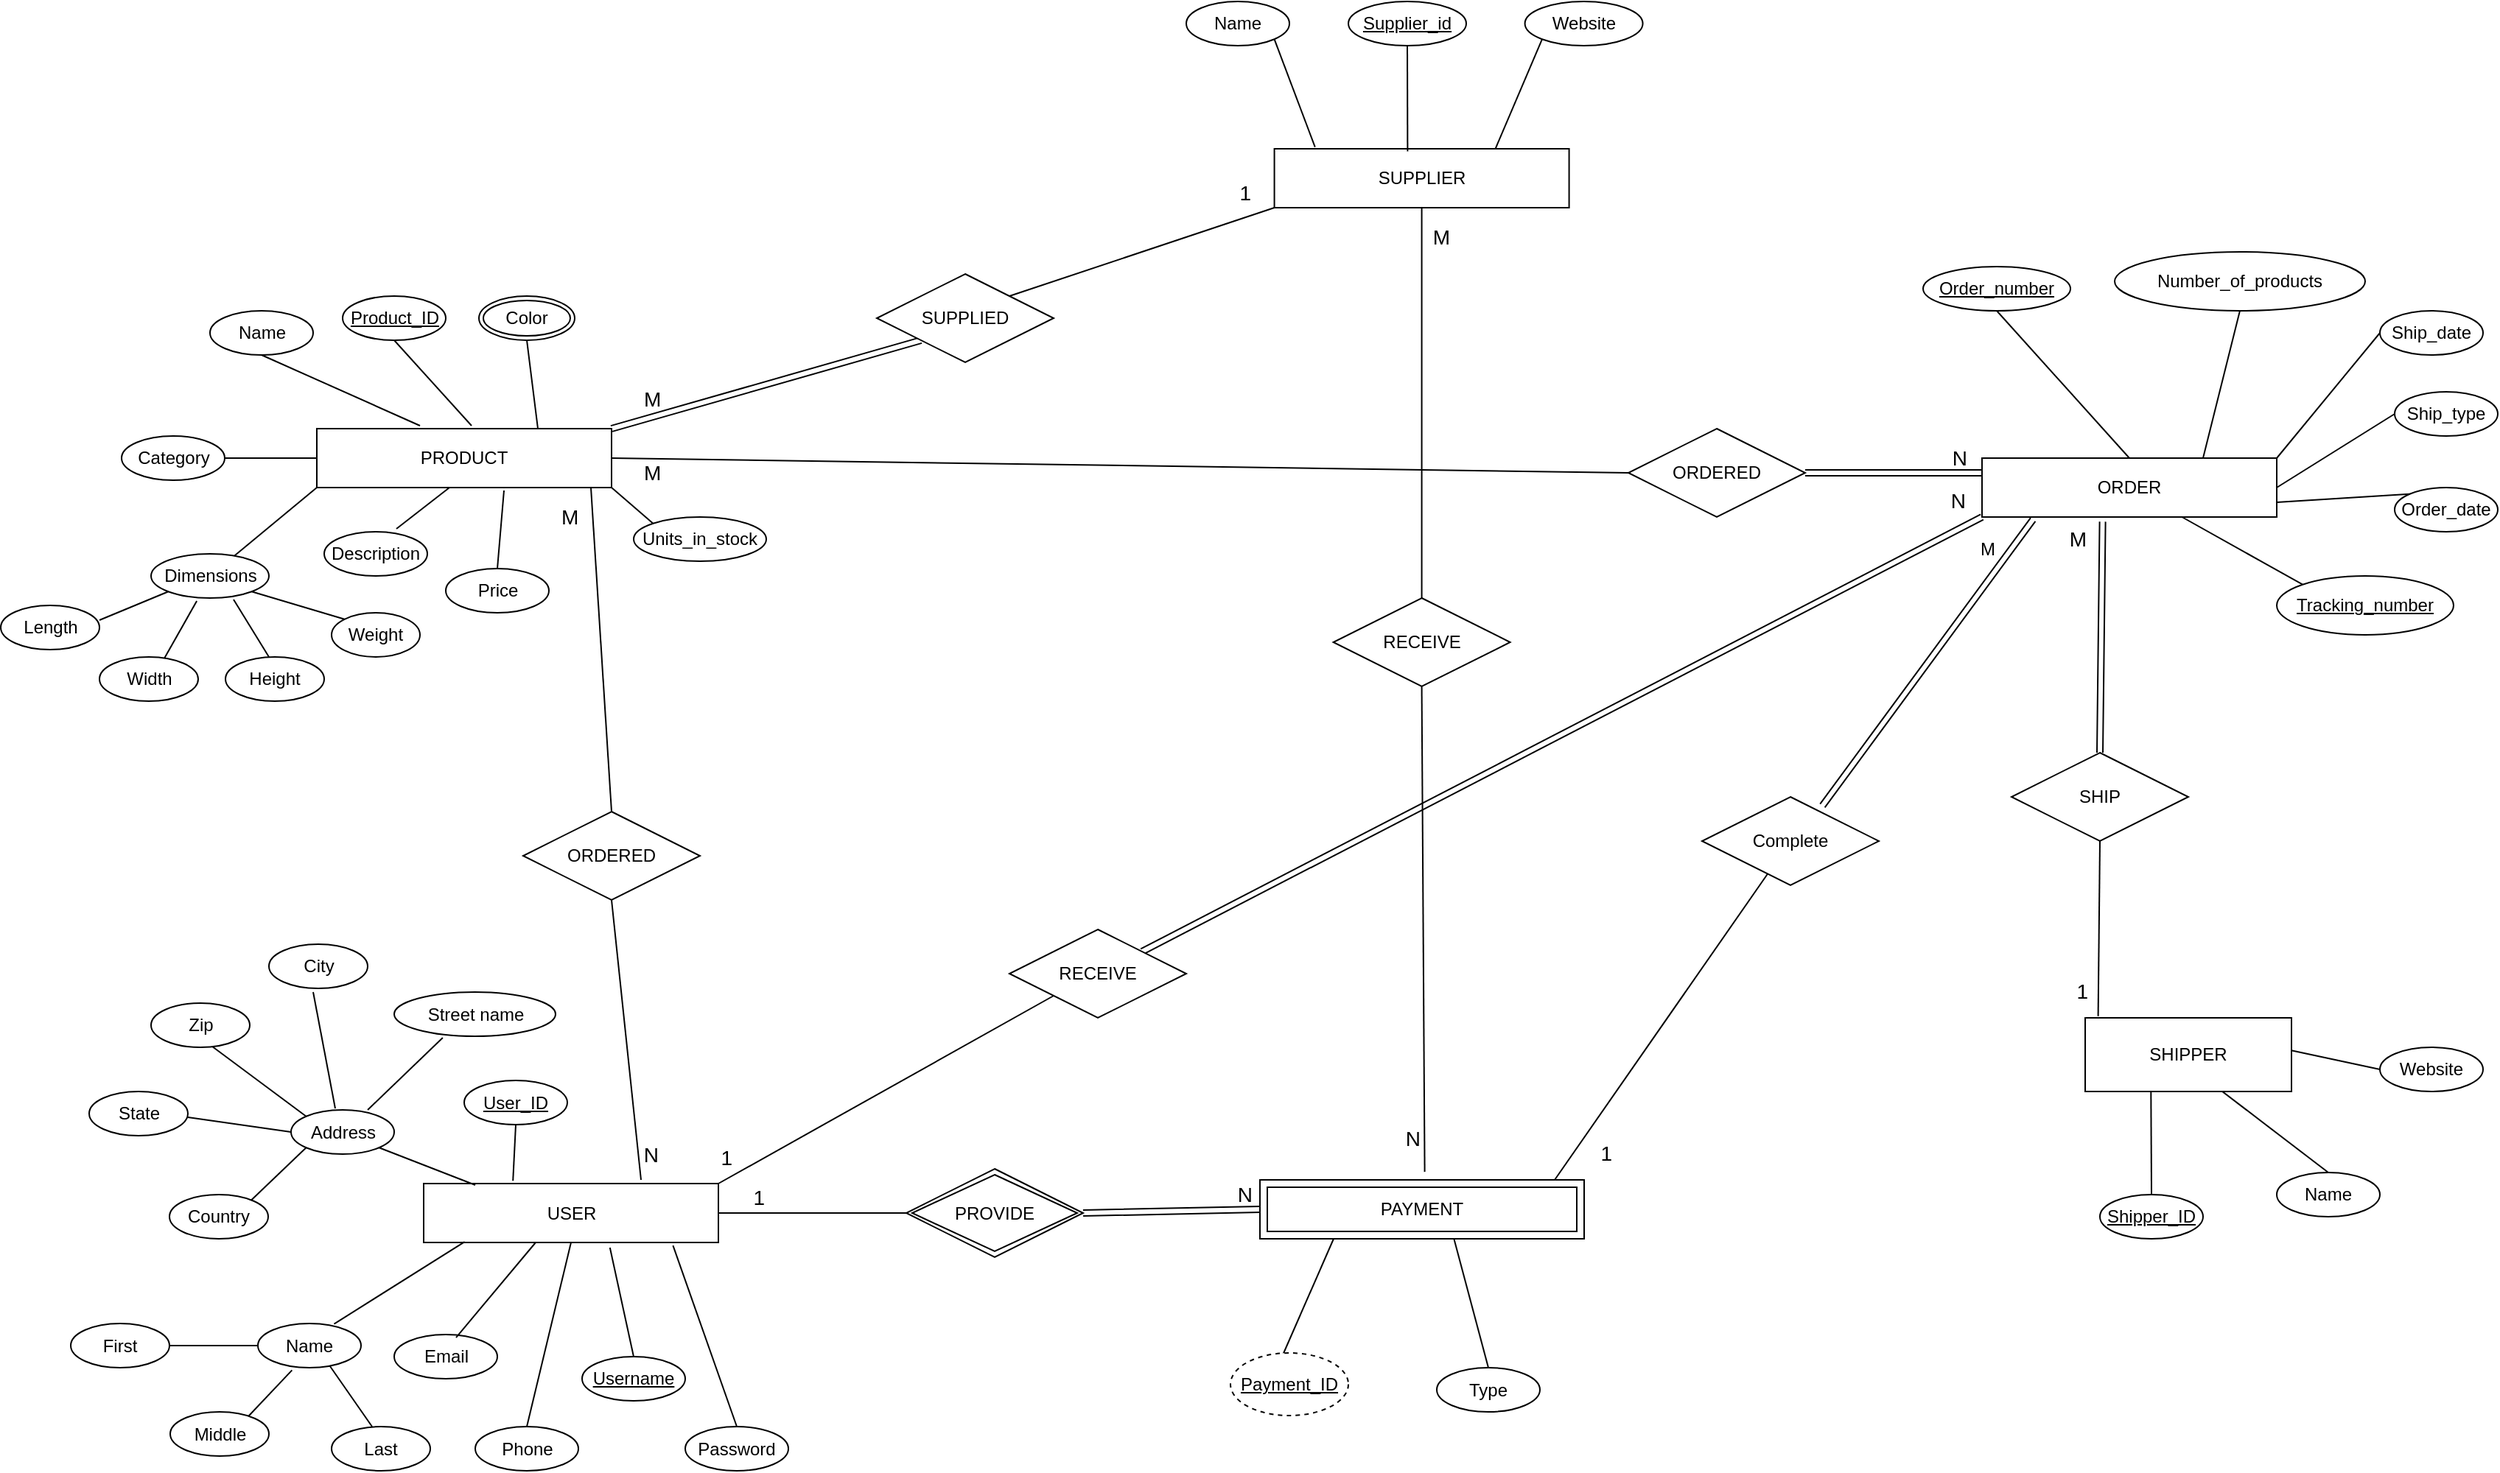 <mxfile version="14.4.9" type="github">
  <diagram id="3i-3SIlNTPq4TQIizfsc" name="Page-1">
    <mxGraphModel dx="3092" dy="1292" grid="1" gridSize="10" guides="1" tooltips="1" connect="1" arrows="1" fold="1" page="1" pageScale="1" pageWidth="1200" pageHeight="1920" math="0" shadow="0">
      <root>
        <mxCell id="0" />
        <mxCell id="1" parent="0" />
        <mxCell id="3DuDrnzEsan1U2cVSjnY-1" value="PRODUCT" style="whiteSpace=wrap;html=1;align=center;" parent="1" vertex="1">
          <mxGeometry x="-170" y="330" width="200" height="40" as="geometry" />
        </mxCell>
        <mxCell id="3DuDrnzEsan1U2cVSjnY-2" value="SUPPLIER" style="whiteSpace=wrap;html=1;align=center;" parent="1" vertex="1">
          <mxGeometry x="479.79" y="140" width="200" height="40" as="geometry" />
        </mxCell>
        <mxCell id="3DuDrnzEsan1U2cVSjnY-3" value="USER" style="whiteSpace=wrap;html=1;align=center;" parent="1" vertex="1">
          <mxGeometry x="-97.5" y="842.5" width="200" height="40" as="geometry" />
        </mxCell>
        <mxCell id="3DuDrnzEsan1U2cVSjnY-4" value="ORDER" style="whiteSpace=wrap;html=1;align=center;" parent="1" vertex="1">
          <mxGeometry x="960" y="350" width="200" height="40" as="geometry" />
        </mxCell>
        <mxCell id="3DuDrnzEsan1U2cVSjnY-7" value="&lt;u&gt;Product_ID&lt;/u&gt;" style="ellipse;whiteSpace=wrap;html=1;align=center;" parent="1" vertex="1">
          <mxGeometry x="-152.5" y="240" width="70" height="30" as="geometry" />
        </mxCell>
        <mxCell id="3DuDrnzEsan1U2cVSjnY-8" value="Name" style="ellipse;whiteSpace=wrap;html=1;align=center;" parent="1" vertex="1">
          <mxGeometry x="-242.5" y="250" width="70" height="30" as="geometry" />
        </mxCell>
        <mxCell id="3DuDrnzEsan1U2cVSjnY-11" value="Units_in_stock" style="ellipse;whiteSpace=wrap;html=1;align=center;" parent="1" vertex="1">
          <mxGeometry x="45" y="390" width="90" height="30" as="geometry" />
        </mxCell>
        <mxCell id="3DuDrnzEsan1U2cVSjnY-12" value="Price" style="ellipse;whiteSpace=wrap;html=1;align=center;" parent="1" vertex="1">
          <mxGeometry x="-82.5" y="425" width="70" height="30" as="geometry" />
        </mxCell>
        <mxCell id="3DuDrnzEsan1U2cVSjnY-13" value="Description" style="ellipse;whiteSpace=wrap;html=1;align=center;" parent="1" vertex="1">
          <mxGeometry x="-165" y="400" width="70" height="30" as="geometry" />
        </mxCell>
        <mxCell id="3DuDrnzEsan1U2cVSjnY-14" value="Category" style="ellipse;whiteSpace=wrap;html=1;align=center;" parent="1" vertex="1">
          <mxGeometry x="-302.5" y="335" width="70" height="30" as="geometry" />
        </mxCell>
        <mxCell id="3DuDrnzEsan1U2cVSjnY-15" value="Dimensions" style="ellipse;whiteSpace=wrap;html=1;align=center;" parent="1" vertex="1">
          <mxGeometry x="-282.5" y="415" width="80" height="30" as="geometry" />
        </mxCell>
        <mxCell id="3DuDrnzEsan1U2cVSjnY-27" value="" style="endArrow=none;html=1;rounded=0;entryX=0.5;entryY=1;entryDx=0;entryDy=0;" parent="1" target="3DuDrnzEsan1U2cVSjnY-7" edge="1">
          <mxGeometry relative="1" as="geometry">
            <mxPoint x="-65" y="328" as="sourcePoint" />
            <mxPoint x="310" y="460" as="targetPoint" />
          </mxGeometry>
        </mxCell>
        <mxCell id="3DuDrnzEsan1U2cVSjnY-28" value="" style="endArrow=none;html=1;rounded=0;entryX=0.5;entryY=1;entryDx=0;entryDy=0;" parent="1" target="3DuDrnzEsan1U2cVSjnY-8" edge="1">
          <mxGeometry relative="1" as="geometry">
            <mxPoint x="-100" y="328" as="sourcePoint" />
            <mxPoint x="-134" y="300" as="targetPoint" />
          </mxGeometry>
        </mxCell>
        <mxCell id="3DuDrnzEsan1U2cVSjnY-29" value="" style="endArrow=none;html=1;rounded=0;exitX=0.5;exitY=0;exitDx=0;exitDy=0;" parent="1" source="3DuDrnzEsan1U2cVSjnY-12" edge="1">
          <mxGeometry relative="1" as="geometry">
            <mxPoint x="-43" y="400" as="sourcePoint" />
            <mxPoint x="-43" y="372" as="targetPoint" />
          </mxGeometry>
        </mxCell>
        <mxCell id="3DuDrnzEsan1U2cVSjnY-30" value="" style="endArrow=none;html=1;rounded=0;entryX=0;entryY=0.5;entryDx=0;entryDy=0;exitX=1;exitY=0.5;exitDx=0;exitDy=0;" parent="1" source="3DuDrnzEsan1U2cVSjnY-14" target="3DuDrnzEsan1U2cVSjnY-1" edge="1">
          <mxGeometry relative="1" as="geometry">
            <mxPoint x="-186" y="398" as="sourcePoint" />
            <mxPoint x="-150" y="370" as="targetPoint" />
          </mxGeometry>
        </mxCell>
        <mxCell id="3DuDrnzEsan1U2cVSjnY-31" value="" style="endArrow=none;html=1;rounded=0;entryX=0.5;entryY=1;entryDx=0;entryDy=0;exitX=0.945;exitY=-0.05;exitDx=0;exitDy=0;exitPerimeter=0;" parent="1" edge="1">
          <mxGeometry relative="1" as="geometry">
            <mxPoint x="-116" y="398" as="sourcePoint" />
            <mxPoint x="-80" y="370" as="targetPoint" />
          </mxGeometry>
        </mxCell>
        <mxCell id="3DuDrnzEsan1U2cVSjnY-32" value="" style="endArrow=none;html=1;rounded=0;entryX=0.5;entryY=1;entryDx=0;entryDy=0;exitX=0.75;exitY=0;exitDx=0;exitDy=0;" parent="1" source="3DuDrnzEsan1U2cVSjnY-1" target="3DuDrnzEsan1U2cVSjnY-47" edge="1">
          <mxGeometry relative="1" as="geometry">
            <mxPoint x="-65" y="328" as="sourcePoint" />
            <mxPoint x="-25" y="300" as="targetPoint" />
          </mxGeometry>
        </mxCell>
        <mxCell id="3DuDrnzEsan1U2cVSjnY-33" value="" style="endArrow=none;html=1;rounded=0;entryX=0;entryY=0;entryDx=0;entryDy=0;exitX=1;exitY=1;exitDx=0;exitDy=0;" parent="1" source="3DuDrnzEsan1U2cVSjnY-1" target="3DuDrnzEsan1U2cVSjnY-11" edge="1">
          <mxGeometry relative="1" as="geometry">
            <mxPoint x="79" y="388" as="sourcePoint" />
            <mxPoint x="41.96" y="403" as="targetPoint" />
          </mxGeometry>
        </mxCell>
        <mxCell id="3DuDrnzEsan1U2cVSjnY-36" value="" style="endArrow=none;html=1;rounded=0;exitX=0;exitY=1;exitDx=0;exitDy=0;" parent="1" source="3DuDrnzEsan1U2cVSjnY-1" target="3DuDrnzEsan1U2cVSjnY-15" edge="1">
          <mxGeometry relative="1" as="geometry">
            <mxPoint x="-40" y="530" as="sourcePoint" />
            <mxPoint x="120" y="530" as="targetPoint" />
          </mxGeometry>
        </mxCell>
        <mxCell id="3DuDrnzEsan1U2cVSjnY-40" value="Weight" style="ellipse;whiteSpace=wrap;html=1;align=center;" parent="1" vertex="1">
          <mxGeometry x="-160" y="455" width="60" height="30" as="geometry" />
        </mxCell>
        <mxCell id="3DuDrnzEsan1U2cVSjnY-41" value="" style="endArrow=none;html=1;rounded=0;entryX=1;entryY=1;entryDx=0;entryDy=0;exitX=0;exitY=0;exitDx=0;exitDy=0;" parent="1" source="3DuDrnzEsan1U2cVSjnY-40" target="3DuDrnzEsan1U2cVSjnY-15" edge="1">
          <mxGeometry relative="1" as="geometry">
            <mxPoint x="10" y="570" as="sourcePoint" />
            <mxPoint x="170" y="570" as="targetPoint" />
          </mxGeometry>
        </mxCell>
        <mxCell id="3DuDrnzEsan1U2cVSjnY-42" value="" style="endArrow=none;html=1;rounded=0;entryX=0.7;entryY=1.033;entryDx=0;entryDy=0;exitX=0.5;exitY=0;exitDx=0;exitDy=0;entryPerimeter=0;" parent="1" target="3DuDrnzEsan1U2cVSjnY-15" edge="1">
          <mxGeometry relative="1" as="geometry">
            <mxPoint x="-202.5" y="485" as="sourcePoint" />
            <mxPoint x="200" y="600" as="targetPoint" />
          </mxGeometry>
        </mxCell>
        <mxCell id="3DuDrnzEsan1U2cVSjnY-43" value="" style="endArrow=none;html=1;rounded=0;exitX=0.733;exitY=0.033;exitDx=0;exitDy=0;entryX=0.388;entryY=1.067;entryDx=0;entryDy=0;entryPerimeter=0;exitPerimeter=0;" parent="1" target="3DuDrnzEsan1U2cVSjnY-15" edge="1">
          <mxGeometry relative="1" as="geometry">
            <mxPoint x="-273.52" y="485.99" as="sourcePoint" />
            <mxPoint x="330" y="480" as="targetPoint" />
          </mxGeometry>
        </mxCell>
        <mxCell id="3DuDrnzEsan1U2cVSjnY-45" value="" style="endArrow=none;html=1;rounded=0;exitX=1;exitY=0.5;exitDx=0;exitDy=0;entryX=0;entryY=1;entryDx=0;entryDy=0;" parent="1" target="3DuDrnzEsan1U2cVSjnY-15" edge="1">
          <mxGeometry relative="1" as="geometry">
            <mxPoint x="-317.5" y="460" as="sourcePoint" />
            <mxPoint x="310" y="460" as="targetPoint" />
          </mxGeometry>
        </mxCell>
        <mxCell id="3DuDrnzEsan1U2cVSjnY-47" value="Color" style="ellipse;shape=doubleEllipse;margin=3;whiteSpace=wrap;html=1;align=center;" parent="1" vertex="1">
          <mxGeometry x="-60" y="240" width="65" height="30" as="geometry" />
        </mxCell>
        <mxCell id="3DuDrnzEsan1U2cVSjnY-50" value="Supplier_id" style="ellipse;whiteSpace=wrap;html=1;align=center;fontStyle=4;" parent="1" vertex="1">
          <mxGeometry x="530" y="40" width="80" height="30" as="geometry" />
        </mxCell>
        <mxCell id="3DuDrnzEsan1U2cVSjnY-51" value="Name" style="ellipse;whiteSpace=wrap;html=1;align=center;" parent="1" vertex="1">
          <mxGeometry x="420" y="40" width="70" height="30" as="geometry" />
        </mxCell>
        <mxCell id="3DuDrnzEsan1U2cVSjnY-52" value="Website" style="ellipse;whiteSpace=wrap;html=1;align=center;" parent="1" vertex="1">
          <mxGeometry x="649.79" y="40" width="80" height="30" as="geometry" />
        </mxCell>
        <mxCell id="3DuDrnzEsan1U2cVSjnY-53" value="" style="endArrow=none;html=1;rounded=0;entryX=0.138;entryY=-0.029;entryDx=0;entryDy=0;entryPerimeter=0;exitX=1;exitY=1;exitDx=0;exitDy=0;" parent="1" source="3DuDrnzEsan1U2cVSjnY-51" target="3DuDrnzEsan1U2cVSjnY-2" edge="1">
          <mxGeometry relative="1" as="geometry">
            <mxPoint x="439.79" y="379" as="sourcePoint" />
            <mxPoint x="599.79" y="379" as="targetPoint" />
          </mxGeometry>
        </mxCell>
        <mxCell id="3DuDrnzEsan1U2cVSjnY-54" value="" style="endArrow=none;html=1;rounded=0;entryX=0.452;entryY=0.043;entryDx=0;entryDy=0;exitX=0.5;exitY=1;exitDx=0;exitDy=0;entryPerimeter=0;" parent="1" source="3DuDrnzEsan1U2cVSjnY-50" target="3DuDrnzEsan1U2cVSjnY-2" edge="1">
          <mxGeometry relative="1" as="geometry">
            <mxPoint x="449.79" y="389" as="sourcePoint" />
            <mxPoint x="609.79" y="389" as="targetPoint" />
          </mxGeometry>
        </mxCell>
        <mxCell id="3DuDrnzEsan1U2cVSjnY-55" value="" style="endArrow=none;html=1;rounded=0;entryX=0.75;entryY=0;entryDx=0;entryDy=0;exitX=0;exitY=1;exitDx=0;exitDy=0;" parent="1" source="3DuDrnzEsan1U2cVSjnY-52" target="3DuDrnzEsan1U2cVSjnY-2" edge="1">
          <mxGeometry relative="1" as="geometry">
            <mxPoint x="670" y="80" as="sourcePoint" />
            <mxPoint x="659.79" y="181" as="targetPoint" />
          </mxGeometry>
        </mxCell>
        <mxCell id="3DuDrnzEsan1U2cVSjnY-62" value="" style="endArrow=none;html=1;rounded=0;entryX=0;entryY=1;entryDx=0;entryDy=0;exitX=1;exitY=0;exitDx=0;exitDy=0;" parent="1" source="3DuDrnzEsan1U2cVSjnY-126" target="3DuDrnzEsan1U2cVSjnY-2" edge="1">
          <mxGeometry relative="1" as="geometry">
            <mxPoint x="302.5" y="256.25" as="sourcePoint" />
            <mxPoint x="620" y="320" as="targetPoint" />
            <Array as="points" />
          </mxGeometry>
        </mxCell>
        <mxCell id="3DuDrnzEsan1U2cVSjnY-63" value="&lt;font style=&quot;font-size: 14px&quot;&gt;1&lt;/font&gt;" style="resizable=0;html=1;align=right;verticalAlign=bottom;" parent="3DuDrnzEsan1U2cVSjnY-62" connectable="0" vertex="1">
          <mxGeometry x="1" relative="1" as="geometry">
            <mxPoint x="-15.23" y="0.15" as="offset" />
          </mxGeometry>
        </mxCell>
        <mxCell id="3DuDrnzEsan1U2cVSjnY-64" value="" style="shape=link;html=1;rounded=0;entryX=0;entryY=1;entryDx=0;entryDy=0;exitX=1;exitY=0;exitDx=0;exitDy=0;" parent="1" source="3DuDrnzEsan1U2cVSjnY-1" target="3DuDrnzEsan1U2cVSjnY-126" edge="1">
          <mxGeometry relative="1" as="geometry">
            <mxPoint x="15" y="275" as="sourcePoint" />
            <mxPoint x="247.5" y="283.75" as="targetPoint" />
            <Array as="points" />
          </mxGeometry>
        </mxCell>
        <mxCell id="3DuDrnzEsan1U2cVSjnY-65" value="&lt;font style=&quot;font-size: 14px&quot;&gt;M&lt;/font&gt;" style="resizable=0;html=1;align=left;verticalAlign=bottom;" parent="3DuDrnzEsan1U2cVSjnY-64" connectable="0" vertex="1">
          <mxGeometry x="-1" relative="1" as="geometry">
            <mxPoint x="20" y="-10" as="offset" />
          </mxGeometry>
        </mxCell>
        <mxCell id="3DuDrnzEsan1U2cVSjnY-66" value="" style="resizable=0;html=1;align=right;verticalAlign=bottom;" parent="3DuDrnzEsan1U2cVSjnY-64" connectable="0" vertex="1">
          <mxGeometry x="1" relative="1" as="geometry" />
        </mxCell>
        <mxCell id="3DuDrnzEsan1U2cVSjnY-68" value="Order_date" style="ellipse;whiteSpace=wrap;html=1;align=center;" parent="1" vertex="1">
          <mxGeometry x="1240" y="370" width="70" height="30" as="geometry" />
        </mxCell>
        <mxCell id="3DuDrnzEsan1U2cVSjnY-69" value="&lt;u&gt;Tracking_number&lt;/u&gt;" style="ellipse;whiteSpace=wrap;html=1;align=center;" parent="1" vertex="1">
          <mxGeometry x="1160" y="430" width="120" height="40" as="geometry" />
        </mxCell>
        <mxCell id="3DuDrnzEsan1U2cVSjnY-70" value="&lt;u&gt;Order_number&lt;/u&gt;" style="ellipse;whiteSpace=wrap;html=1;align=center;" parent="1" vertex="1">
          <mxGeometry x="920" y="220" width="100" height="30" as="geometry" />
        </mxCell>
        <mxCell id="3DuDrnzEsan1U2cVSjnY-71" value="Password" style="ellipse;whiteSpace=wrap;html=1;align=center;" parent="1" vertex="1">
          <mxGeometry x="80" y="1007.5" width="70" height="30" as="geometry" />
        </mxCell>
        <mxCell id="3DuDrnzEsan1U2cVSjnY-72" value="&lt;u&gt;Username&lt;/u&gt;" style="ellipse;whiteSpace=wrap;html=1;align=center;" parent="1" vertex="1">
          <mxGeometry x="10" y="960" width="70" height="30" as="geometry" />
        </mxCell>
        <mxCell id="3DuDrnzEsan1U2cVSjnY-73" value="Email" style="ellipse;whiteSpace=wrap;html=1;align=center;" parent="1" vertex="1">
          <mxGeometry x="-117.5" y="945" width="70" height="30" as="geometry" />
        </mxCell>
        <mxCell id="3DuDrnzEsan1U2cVSjnY-74" value="Phone" style="ellipse;whiteSpace=wrap;html=1;align=center;" parent="1" vertex="1">
          <mxGeometry x="-62.5" y="1007.5" width="70" height="30" as="geometry" />
        </mxCell>
        <mxCell id="3DuDrnzEsan1U2cVSjnY-75" value="Address" style="ellipse;whiteSpace=wrap;html=1;align=center;" parent="1" vertex="1">
          <mxGeometry x="-187.5" y="792.5" width="70" height="30" as="geometry" />
        </mxCell>
        <mxCell id="3DuDrnzEsan1U2cVSjnY-76" value="Name" style="ellipse;whiteSpace=wrap;html=1;align=center;" parent="1" vertex="1">
          <mxGeometry x="-210" y="937.5" width="70" height="30" as="geometry" />
        </mxCell>
        <mxCell id="3DuDrnzEsan1U2cVSjnY-77" value="&lt;u&gt;User_ID&lt;/u&gt;" style="ellipse;whiteSpace=wrap;html=1;align=center;" parent="1" vertex="1">
          <mxGeometry x="-70" y="772.5" width="70" height="30" as="geometry" />
        </mxCell>
        <mxCell id="3DuDrnzEsan1U2cVSjnY-85" value="" style="endArrow=none;html=1;rounded=0;exitX=0.743;exitY=0;exitDx=0;exitDy=0;exitPerimeter=0;entryX=0.345;entryY=1.033;entryDx=0;entryDy=0;entryPerimeter=0;" parent="1" source="3DuDrnzEsan1U2cVSjnY-75" edge="1">
          <mxGeometry relative="1" as="geometry">
            <mxPoint x="2.5" y="752.5" as="sourcePoint" />
            <mxPoint x="-84.55" y="743.49" as="targetPoint" />
          </mxGeometry>
        </mxCell>
        <mxCell id="3DuDrnzEsan1U2cVSjnY-86" value="" style="endArrow=none;html=1;rounded=0;entryX=0.5;entryY=1;entryDx=0;entryDy=0;" parent="1" edge="1">
          <mxGeometry relative="1" as="geometry">
            <mxPoint x="-157.5" y="791.5" as="sourcePoint" />
            <mxPoint x="-172.5" y="712.5" as="targetPoint" />
          </mxGeometry>
        </mxCell>
        <mxCell id="3DuDrnzEsan1U2cVSjnY-87" value="" style="endArrow=none;html=1;rounded=0;exitX=0;exitY=0;exitDx=0;exitDy=0;entryX=1;entryY=1;entryDx=0;entryDy=0;" parent="1" source="3DuDrnzEsan1U2cVSjnY-75" edge="1">
          <mxGeometry relative="1" as="geometry">
            <mxPoint x="-115.49" y="812.5" as="sourcePoint" />
            <mxPoint x="-242.751" y="748.107" as="targetPoint" />
          </mxGeometry>
        </mxCell>
        <mxCell id="3DuDrnzEsan1U2cVSjnY-88" value="" style="endArrow=none;html=1;rounded=0;exitX=0;exitY=0.5;exitDx=0;exitDy=0;entryX=1;entryY=0.5;entryDx=0;entryDy=0;" parent="1" source="3DuDrnzEsan1U2cVSjnY-75" edge="1">
          <mxGeometry relative="1" as="geometry">
            <mxPoint x="-105.49" y="822.5" as="sourcePoint" />
            <mxPoint x="-257.5" y="797.5" as="targetPoint" />
          </mxGeometry>
        </mxCell>
        <mxCell id="3DuDrnzEsan1U2cVSjnY-89" value="" style="endArrow=none;html=1;rounded=0;exitX=1;exitY=0;exitDx=0;exitDy=0;entryX=0;entryY=1;entryDx=0;entryDy=0;" parent="1" target="3DuDrnzEsan1U2cVSjnY-75" edge="1">
          <mxGeometry relative="1" as="geometry">
            <mxPoint x="-217.751" y="856.893" as="sourcePoint" />
            <mxPoint x="-44.55" y="783.49" as="targetPoint" />
          </mxGeometry>
        </mxCell>
        <mxCell id="3DuDrnzEsan1U2cVSjnY-91" value="" style="endArrow=none;html=1;rounded=0;exitX=0.5;exitY=1;exitDx=0;exitDy=0;entryX=0.303;entryY=-0.046;entryDx=0;entryDy=0;entryPerimeter=0;" parent="1" source="3DuDrnzEsan1U2cVSjnY-77" target="3DuDrnzEsan1U2cVSjnY-3" edge="1">
          <mxGeometry relative="1" as="geometry">
            <mxPoint x="2.5" y="752.5" as="sourcePoint" />
            <mxPoint x="162.5" y="752.5" as="targetPoint" />
          </mxGeometry>
        </mxCell>
        <mxCell id="3DuDrnzEsan1U2cVSjnY-92" value="" style="endArrow=none;html=1;rounded=0;exitX=0.5;exitY=0;exitDx=0;exitDy=0;entryX=0.846;entryY=1.052;entryDx=0;entryDy=0;entryPerimeter=0;" parent="1" source="3DuDrnzEsan1U2cVSjnY-71" target="3DuDrnzEsan1U2cVSjnY-3" edge="1">
          <mxGeometry relative="1" as="geometry">
            <mxPoint x="12.5" y="812.5" as="sourcePoint" />
            <mxPoint x="12.5" y="852.5" as="targetPoint" />
          </mxGeometry>
        </mxCell>
        <mxCell id="3DuDrnzEsan1U2cVSjnY-93" value="" style="endArrow=none;html=1;rounded=0;exitX=0.739;exitY=0.01;exitDx=0;exitDy=0;entryX=0.139;entryY=0.989;entryDx=0;entryDy=0;entryPerimeter=0;exitPerimeter=0;" parent="1" source="3DuDrnzEsan1U2cVSjnY-76" target="3DuDrnzEsan1U2cVSjnY-3" edge="1">
          <mxGeometry relative="1" as="geometry">
            <mxPoint x="22.5" y="822.5" as="sourcePoint" />
            <mxPoint x="22.5" y="862.5" as="targetPoint" />
          </mxGeometry>
        </mxCell>
        <mxCell id="3DuDrnzEsan1U2cVSjnY-94" value="" style="endArrow=none;html=1;rounded=0;exitX=0.5;exitY=1;exitDx=0;exitDy=0;entryX=0.5;entryY=0;entryDx=0;entryDy=0;" parent="1" source="3DuDrnzEsan1U2cVSjnY-3" target="3DuDrnzEsan1U2cVSjnY-74" edge="1">
          <mxGeometry relative="1" as="geometry">
            <mxPoint x="32.5" y="832.5" as="sourcePoint" />
            <mxPoint x="32.5" y="872.5" as="targetPoint" />
          </mxGeometry>
        </mxCell>
        <mxCell id="3DuDrnzEsan1U2cVSjnY-95" value="" style="endArrow=none;html=1;rounded=0;exitX=0.38;exitY=1;exitDx=0;exitDy=0;entryX=0.6;entryY=0.067;entryDx=0;entryDy=0;entryPerimeter=0;exitPerimeter=0;" parent="1" source="3DuDrnzEsan1U2cVSjnY-3" target="3DuDrnzEsan1U2cVSjnY-73" edge="1">
          <mxGeometry relative="1" as="geometry">
            <mxPoint x="42.5" y="842.5" as="sourcePoint" />
            <mxPoint x="42.5" y="882.5" as="targetPoint" />
          </mxGeometry>
        </mxCell>
        <mxCell id="3DuDrnzEsan1U2cVSjnY-96" value="" style="endArrow=none;html=1;rounded=0;exitX=0.632;exitY=1.088;exitDx=0;exitDy=0;entryX=0.5;entryY=0;entryDx=0;entryDy=0;exitPerimeter=0;" parent="1" source="3DuDrnzEsan1U2cVSjnY-3" target="3DuDrnzEsan1U2cVSjnY-72" edge="1">
          <mxGeometry relative="1" as="geometry">
            <mxPoint x="52.5" y="852.5" as="sourcePoint" />
            <mxPoint x="52.5" y="892.5" as="targetPoint" />
          </mxGeometry>
        </mxCell>
        <mxCell id="3DuDrnzEsan1U2cVSjnY-97" value="" style="endArrow=none;html=1;rounded=0;exitX=0.175;exitY=0.025;exitDx=0;exitDy=0;entryX=1;entryY=1;entryDx=0;entryDy=0;exitPerimeter=0;" parent="1" source="3DuDrnzEsan1U2cVSjnY-3" target="3DuDrnzEsan1U2cVSjnY-75" edge="1">
          <mxGeometry relative="1" as="geometry">
            <mxPoint x="62.5" y="862.5" as="sourcePoint" />
            <mxPoint x="62.5" y="902.5" as="targetPoint" />
          </mxGeometry>
        </mxCell>
        <mxCell id="3DuDrnzEsan1U2cVSjnY-102" value="" style="endArrow=none;html=1;rounded=0;exitX=1;exitY=0.5;exitDx=0;exitDy=0;entryX=0;entryY=0.5;entryDx=0;entryDy=0;" parent="1" target="3DuDrnzEsan1U2cVSjnY-76" edge="1">
          <mxGeometry relative="1" as="geometry">
            <mxPoint x="-270" y="952.5" as="sourcePoint" />
            <mxPoint x="470" y="847.5" as="targetPoint" />
          </mxGeometry>
        </mxCell>
        <mxCell id="3DuDrnzEsan1U2cVSjnY-103" value="" style="endArrow=none;html=1;rounded=0;exitX=1;exitY=0;exitDx=0;exitDy=0;entryX=0.331;entryY=1.057;entryDx=0;entryDy=0;entryPerimeter=0;" parent="1" target="3DuDrnzEsan1U2cVSjnY-76" edge="1">
          <mxGeometry relative="1" as="geometry">
            <mxPoint x="-217.751" y="1001.893" as="sourcePoint" />
            <mxPoint x="-230" y="1127.5" as="targetPoint" />
          </mxGeometry>
        </mxCell>
        <mxCell id="3DuDrnzEsan1U2cVSjnY-104" value="" style="endArrow=none;html=1;rounded=0;entryX=0.5;entryY=0;entryDx=0;entryDy=0;exitX=0.698;exitY=0.962;exitDx=0;exitDy=0;exitPerimeter=0;" parent="1" source="3DuDrnzEsan1U2cVSjnY-76" edge="1">
          <mxGeometry relative="1" as="geometry">
            <mxPoint x="-250.0" y="972.5" as="sourcePoint" />
            <mxPoint x="-132.5" y="1007.5" as="targetPoint" />
          </mxGeometry>
        </mxCell>
        <mxCell id="3DuDrnzEsan1U2cVSjnY-105" value="Number_of_products" style="ellipse;whiteSpace=wrap;html=1;align=center;" parent="1" vertex="1">
          <mxGeometry x="1050" y="210" width="170" height="40" as="geometry" />
        </mxCell>
        <mxCell id="3DuDrnzEsan1U2cVSjnY-106" value="Ship_date" style="ellipse;whiteSpace=wrap;html=1;align=center;" parent="1" vertex="1">
          <mxGeometry x="1230" y="250" width="70" height="30" as="geometry" />
        </mxCell>
        <mxCell id="3DuDrnzEsan1U2cVSjnY-107" value="Ship_type" style="ellipse;whiteSpace=wrap;html=1;align=center;" parent="1" vertex="1">
          <mxGeometry x="1240" y="305" width="70" height="30" as="geometry" />
        </mxCell>
        <mxCell id="3DuDrnzEsan1U2cVSjnY-109" value="" style="endArrow=none;html=1;rounded=0;entryX=0.5;entryY=1;entryDx=0;entryDy=0;exitX=0.5;exitY=0;exitDx=0;exitDy=0;" parent="1" source="3DuDrnzEsan1U2cVSjnY-4" target="3DuDrnzEsan1U2cVSjnY-70" edge="1">
          <mxGeometry relative="1" as="geometry">
            <mxPoint x="720" y="430" as="sourcePoint" />
            <mxPoint x="880" y="430" as="targetPoint" />
          </mxGeometry>
        </mxCell>
        <mxCell id="3DuDrnzEsan1U2cVSjnY-110" value="" style="endArrow=none;html=1;rounded=0;entryX=0;entryY=0.5;entryDx=0;entryDy=0;exitX=1;exitY=0;exitDx=0;exitDy=0;" parent="1" source="3DuDrnzEsan1U2cVSjnY-4" target="3DuDrnzEsan1U2cVSjnY-106" edge="1">
          <mxGeometry relative="1" as="geometry">
            <mxPoint x="970" y="465" as="sourcePoint" />
            <mxPoint x="1130" y="465" as="targetPoint" />
          </mxGeometry>
        </mxCell>
        <mxCell id="3DuDrnzEsan1U2cVSjnY-111" value="" style="endArrow=none;html=1;rounded=0;entryX=0;entryY=0.5;entryDx=0;entryDy=0;exitX=1;exitY=0.5;exitDx=0;exitDy=0;" parent="1" source="3DuDrnzEsan1U2cVSjnY-4" target="3DuDrnzEsan1U2cVSjnY-107" edge="1">
          <mxGeometry relative="1" as="geometry">
            <mxPoint x="730" y="440" as="sourcePoint" />
            <mxPoint x="890" y="440" as="targetPoint" />
          </mxGeometry>
        </mxCell>
        <mxCell id="3DuDrnzEsan1U2cVSjnY-112" value="" style="endArrow=none;html=1;rounded=0;exitX=0;exitY=0;exitDx=0;exitDy=0;" parent="1" source="3DuDrnzEsan1U2cVSjnY-69" target="3DuDrnzEsan1U2cVSjnY-4" edge="1">
          <mxGeometry relative="1" as="geometry">
            <mxPoint x="740" y="450" as="sourcePoint" />
            <mxPoint x="900" y="450" as="targetPoint" />
          </mxGeometry>
        </mxCell>
        <mxCell id="3DuDrnzEsan1U2cVSjnY-113" value="" style="endArrow=none;html=1;rounded=0;entryX=0;entryY=0;entryDx=0;entryDy=0;exitX=1;exitY=0.75;exitDx=0;exitDy=0;" parent="1" source="3DuDrnzEsan1U2cVSjnY-4" target="3DuDrnzEsan1U2cVSjnY-68" edge="1">
          <mxGeometry relative="1" as="geometry">
            <mxPoint x="960" y="523.57" as="sourcePoint" />
            <mxPoint x="1120" y="523.57" as="targetPoint" />
          </mxGeometry>
        </mxCell>
        <mxCell id="3DuDrnzEsan1U2cVSjnY-114" value="" style="endArrow=none;html=1;rounded=0;entryX=0.5;entryY=1;entryDx=0;entryDy=0;exitX=0.75;exitY=0;exitDx=0;exitDy=0;" parent="1" source="3DuDrnzEsan1U2cVSjnY-4" target="3DuDrnzEsan1U2cVSjnY-105" edge="1">
          <mxGeometry relative="1" as="geometry">
            <mxPoint x="990" y="315" as="sourcePoint" />
            <mxPoint x="1150" y="315" as="targetPoint" />
          </mxGeometry>
        </mxCell>
        <mxCell id="3DuDrnzEsan1U2cVSjnY-115" value="Website" style="ellipse;whiteSpace=wrap;html=1;align=center;" parent="1" vertex="1">
          <mxGeometry x="1230" y="750" width="70" height="30" as="geometry" />
        </mxCell>
        <mxCell id="3DuDrnzEsan1U2cVSjnY-116" value="Name" style="ellipse;whiteSpace=wrap;html=1;align=center;" parent="1" vertex="1">
          <mxGeometry x="1160" y="835" width="70" height="30" as="geometry" />
        </mxCell>
        <mxCell id="3DuDrnzEsan1U2cVSjnY-117" value="Type" style="ellipse;whiteSpace=wrap;html=1;align=center;" parent="1" vertex="1">
          <mxGeometry x="590" y="967.5" width="70" height="30" as="geometry" />
        </mxCell>
        <mxCell id="3DuDrnzEsan1U2cVSjnY-119" value="&lt;u&gt;Shipper_ID&lt;/u&gt;" style="ellipse;whiteSpace=wrap;html=1;align=center;" parent="1" vertex="1">
          <mxGeometry x="1040" y="850" width="70" height="30" as="geometry" />
        </mxCell>
        <mxCell id="3DuDrnzEsan1U2cVSjnY-120" value="" style="endArrow=none;html=1;rounded=0;entryX=0.5;entryY=0;entryDx=0;entryDy=0;exitX=0.573;exitY=1.025;exitDx=0;exitDy=0;exitPerimeter=0;" parent="1" target="3DuDrnzEsan1U2cVSjnY-119" edge="1">
          <mxGeometry relative="1" as="geometry">
            <mxPoint x="1074.6" y="771" as="sourcePoint" />
            <mxPoint x="680" y="835" as="targetPoint" />
          </mxGeometry>
        </mxCell>
        <mxCell id="3DuDrnzEsan1U2cVSjnY-121" value="" style="endArrow=none;html=1;rounded=0;entryX=0.5;entryY=0;entryDx=0;entryDy=0;exitX=0.75;exitY=1;exitDx=0;exitDy=0;" parent="1" target="3DuDrnzEsan1U2cVSjnY-116" edge="1">
          <mxGeometry relative="1" as="geometry">
            <mxPoint x="1110" y="770" as="sourcePoint" />
            <mxPoint x="690" y="845" as="targetPoint" />
          </mxGeometry>
        </mxCell>
        <mxCell id="3DuDrnzEsan1U2cVSjnY-122" value="" style="endArrow=none;html=1;rounded=0;entryX=0;entryY=0.5;entryDx=0;entryDy=0;exitX=1;exitY=0.5;exitDx=0;exitDy=0;" parent="1" target="3DuDrnzEsan1U2cVSjnY-115" edge="1">
          <mxGeometry relative="1" as="geometry">
            <mxPoint x="1160" y="750" as="sourcePoint" />
            <mxPoint x="700" y="855" as="targetPoint" />
          </mxGeometry>
        </mxCell>
        <mxCell id="3DuDrnzEsan1U2cVSjnY-123" value="" style="endArrow=none;html=1;rounded=0;exitX=0.5;exitY=0;exitDx=0;exitDy=0;entryX=0.25;entryY=1;entryDx=0;entryDy=0;" parent="1" edge="1">
          <mxGeometry relative="1" as="geometry">
            <mxPoint x="485" y="960" as="sourcePoint" />
            <mxPoint x="520" y="880" as="targetPoint" />
          </mxGeometry>
        </mxCell>
        <mxCell id="3DuDrnzEsan1U2cVSjnY-124" value="" style="endArrow=none;html=1;rounded=0;entryX=0.5;entryY=0;entryDx=0;entryDy=0;" parent="1" target="3DuDrnzEsan1U2cVSjnY-117" edge="1">
          <mxGeometry relative="1" as="geometry">
            <mxPoint x="599" y="870" as="sourcePoint" />
            <mxPoint x="820" y="899.29" as="targetPoint" />
          </mxGeometry>
        </mxCell>
        <mxCell id="3DuDrnzEsan1U2cVSjnY-126" value="SUPPLIED" style="shape=rhombus;perimeter=rhombusPerimeter;whiteSpace=wrap;html=1;align=center;" parent="1" vertex="1">
          <mxGeometry x="210" y="225" width="120" height="60" as="geometry" />
        </mxCell>
        <mxCell id="3DuDrnzEsan1U2cVSjnY-127" value="ORDERED" style="shape=rhombus;perimeter=rhombusPerimeter;whiteSpace=wrap;html=1;align=center;" parent="1" vertex="1">
          <mxGeometry x="720" y="330" width="120" height="60" as="geometry" />
        </mxCell>
        <mxCell id="3DuDrnzEsan1U2cVSjnY-135" value="" style="endArrow=none;html=1;rounded=0;entryX=0;entryY=0.5;entryDx=0;entryDy=0;exitX=1;exitY=0.5;exitDx=0;exitDy=0;" parent="1" source="3DuDrnzEsan1U2cVSjnY-1" target="3DuDrnzEsan1U2cVSjnY-127" edge="1">
          <mxGeometry relative="1" as="geometry">
            <mxPoint x="30" y="320" as="sourcePoint" />
            <mxPoint x="730" y="450" as="targetPoint" />
          </mxGeometry>
        </mxCell>
        <mxCell id="3DuDrnzEsan1U2cVSjnY-136" value="&lt;font style=&quot;font-size: 14px&quot;&gt;M&lt;/font&gt;" style="resizable=0;html=1;align=left;verticalAlign=bottom;" parent="3DuDrnzEsan1U2cVSjnY-135" connectable="0" vertex="1">
          <mxGeometry x="-1" relative="1" as="geometry">
            <mxPoint x="20" y="20" as="offset" />
          </mxGeometry>
        </mxCell>
        <mxCell id="3DuDrnzEsan1U2cVSjnY-137" value="" style="resizable=0;html=1;align=right;verticalAlign=bottom;" parent="3DuDrnzEsan1U2cVSjnY-135" connectable="0" vertex="1">
          <mxGeometry x="1" relative="1" as="geometry" />
        </mxCell>
        <mxCell id="3DuDrnzEsan1U2cVSjnY-140" value="" style="shape=link;html=1;rounded=0;entryX=0;entryY=0.25;entryDx=0;entryDy=0;exitX=1;exitY=0.5;exitDx=0;exitDy=0;" parent="1" source="3DuDrnzEsan1U2cVSjnY-127" target="3DuDrnzEsan1U2cVSjnY-4" edge="1">
          <mxGeometry relative="1" as="geometry">
            <mxPoint x="530" y="570" as="sourcePoint" />
            <mxPoint x="690" y="570" as="targetPoint" />
          </mxGeometry>
        </mxCell>
        <mxCell id="3DuDrnzEsan1U2cVSjnY-141" value="&lt;font style=&quot;font-size: 14px&quot;&gt;N&lt;/font&gt;" style="resizable=0;html=1;align=right;verticalAlign=bottom;" parent="3DuDrnzEsan1U2cVSjnY-140" connectable="0" vertex="1">
          <mxGeometry x="1" relative="1" as="geometry">
            <mxPoint x="-9.34" as="offset" />
          </mxGeometry>
        </mxCell>
        <mxCell id="3DuDrnzEsan1U2cVSjnY-144" value="ORDERED" style="shape=rhombus;perimeter=rhombusPerimeter;whiteSpace=wrap;html=1;align=center;" parent="1" vertex="1">
          <mxGeometry x="-30" y="590" width="120" height="60" as="geometry" />
        </mxCell>
        <mxCell id="3DuDrnzEsan1U2cVSjnY-149" value="" style="endArrow=none;html=1;rounded=0;entryX=0.5;entryY=0;entryDx=0;entryDy=0;exitX=0.93;exitY=1.007;exitDx=0;exitDy=0;exitPerimeter=0;" parent="1" source="3DuDrnzEsan1U2cVSjnY-1" target="3DuDrnzEsan1U2cVSjnY-144" edge="1">
          <mxGeometry relative="1" as="geometry">
            <mxPoint x="40" y="460" as="sourcePoint" />
            <mxPoint x="12.6" y="540" as="targetPoint" />
          </mxGeometry>
        </mxCell>
        <mxCell id="3DuDrnzEsan1U2cVSjnY-150" value="&lt;font style=&quot;font-size: 14px&quot;&gt;M&lt;/font&gt;" style="resizable=0;html=1;align=left;verticalAlign=bottom;" parent="3DuDrnzEsan1U2cVSjnY-149" connectable="0" vertex="1">
          <mxGeometry x="-1" relative="1" as="geometry">
            <mxPoint x="-21.8" y="29.72" as="offset" />
          </mxGeometry>
        </mxCell>
        <mxCell id="3DuDrnzEsan1U2cVSjnY-151" value="" style="resizable=0;html=1;align=right;verticalAlign=bottom;" parent="3DuDrnzEsan1U2cVSjnY-149" connectable="0" vertex="1">
          <mxGeometry x="1" relative="1" as="geometry" />
        </mxCell>
        <mxCell id="3DuDrnzEsan1U2cVSjnY-152" value="" style="endArrow=none;html=1;rounded=0;exitX=0.5;exitY=1;exitDx=0;exitDy=0;" parent="1" source="3DuDrnzEsan1U2cVSjnY-144" edge="1">
          <mxGeometry relative="1" as="geometry">
            <mxPoint x="340" y="540" as="sourcePoint" />
            <mxPoint x="50" y="840" as="targetPoint" />
          </mxGeometry>
        </mxCell>
        <mxCell id="3DuDrnzEsan1U2cVSjnY-153" value="&lt;font style=&quot;font-size: 14px&quot;&gt;N&lt;/font&gt;" style="resizable=0;html=1;align=right;verticalAlign=bottom;" parent="3DuDrnzEsan1U2cVSjnY-152" connectable="0" vertex="1">
          <mxGeometry x="1" relative="1" as="geometry">
            <mxPoint x="12.49" y="-6.41" as="offset" />
          </mxGeometry>
        </mxCell>
        <mxCell id="3DuDrnzEsan1U2cVSjnY-157" value="" style="shape=link;html=1;rounded=0;entryX=0.409;entryY=1.079;entryDx=0;entryDy=0;exitX=0.5;exitY=0;exitDx=0;exitDy=0;entryPerimeter=0;" parent="1" target="3DuDrnzEsan1U2cVSjnY-4" edge="1">
          <mxGeometry relative="1" as="geometry">
            <mxPoint x="1040" y="550" as="sourcePoint" />
            <mxPoint x="1050" y="420" as="targetPoint" />
          </mxGeometry>
        </mxCell>
        <mxCell id="3DuDrnzEsan1U2cVSjnY-158" value="&lt;font style=&quot;font-size: 14px&quot;&gt;M&lt;/font&gt;" style="resizable=0;html=1;align=right;verticalAlign=bottom;" parent="3DuDrnzEsan1U2cVSjnY-157" connectable="0" vertex="1">
          <mxGeometry x="1" relative="1" as="geometry">
            <mxPoint x="-10" y="22.82" as="offset" />
          </mxGeometry>
        </mxCell>
        <mxCell id="3DuDrnzEsan1U2cVSjnY-159" value="" style="endArrow=none;html=1;rounded=0;exitX=0.5;exitY=1;exitDx=0;exitDy=0;entryX=0.394;entryY=-0.029;entryDx=0;entryDy=0;entryPerimeter=0;" parent="1" edge="1">
          <mxGeometry relative="1" as="geometry">
            <mxPoint x="1040" y="610" as="sourcePoint" />
            <mxPoint x="1038.8" y="728.84" as="targetPoint" />
          </mxGeometry>
        </mxCell>
        <mxCell id="3DuDrnzEsan1U2cVSjnY-160" value="&lt;font style=&quot;font-size: 14px&quot;&gt;1&lt;/font&gt;" style="resizable=0;html=1;align=right;verticalAlign=bottom;" parent="3DuDrnzEsan1U2cVSjnY-159" connectable="0" vertex="1">
          <mxGeometry x="1" relative="1" as="geometry">
            <mxPoint x="-6.01" y="-6" as="offset" />
          </mxGeometry>
        </mxCell>
        <mxCell id="3DuDrnzEsan1U2cVSjnY-162" value="" style="shape=link;html=1;rounded=0;entryX=0;entryY=1;entryDx=0;entryDy=0;exitX=1;exitY=0;exitDx=0;exitDy=0;" parent="1" source="3DuDrnzEsan1U2cVSjnY-164" target="3DuDrnzEsan1U2cVSjnY-4" edge="1">
          <mxGeometry relative="1" as="geometry">
            <mxPoint x="470" y="480" as="sourcePoint" />
            <mxPoint x="930" y="400" as="targetPoint" />
          </mxGeometry>
        </mxCell>
        <mxCell id="3DuDrnzEsan1U2cVSjnY-163" value="&lt;font style=&quot;font-size: 14px&quot;&gt;N&lt;/font&gt;" style="resizable=0;html=1;align=right;verticalAlign=bottom;" parent="3DuDrnzEsan1U2cVSjnY-162" connectable="0" vertex="1">
          <mxGeometry x="1" relative="1" as="geometry">
            <mxPoint x="-10.23" y="0.04" as="offset" />
          </mxGeometry>
        </mxCell>
        <mxCell id="3DuDrnzEsan1U2cVSjnY-164" value="RECEIVE" style="shape=rhombus;perimeter=rhombusPerimeter;whiteSpace=wrap;html=1;align=center;" parent="1" vertex="1">
          <mxGeometry x="300" y="670" width="120" height="60" as="geometry" />
        </mxCell>
        <mxCell id="3DuDrnzEsan1U2cVSjnY-165" value="" style="endArrow=none;html=1;rounded=0;entryX=1;entryY=0;entryDx=0;entryDy=0;exitX=0;exitY=1;exitDx=0;exitDy=0;" parent="1" source="3DuDrnzEsan1U2cVSjnY-164" target="3DuDrnzEsan1U2cVSjnY-3" edge="1">
          <mxGeometry relative="1" as="geometry">
            <mxPoint x="400" y="650" as="sourcePoint" />
            <mxPoint x="560" y="650" as="targetPoint" />
          </mxGeometry>
        </mxCell>
        <mxCell id="3DuDrnzEsan1U2cVSjnY-166" value="&lt;font style=&quot;font-size: 14px&quot;&gt;1&lt;/font&gt;" style="resizable=0;html=1;align=right;verticalAlign=bottom;" parent="3DuDrnzEsan1U2cVSjnY-165" connectable="0" vertex="1">
          <mxGeometry x="1" relative="1" as="geometry">
            <mxPoint x="9.95" y="-7.47" as="offset" />
          </mxGeometry>
        </mxCell>
        <mxCell id="3DuDrnzEsan1U2cVSjnY-169" value="" style="shape=link;html=1;rounded=0;entryX=0;entryY=0.5;entryDx=0;entryDy=0;exitX=1;exitY=0.5;exitDx=0;exitDy=0;" parent="1" edge="1">
          <mxGeometry relative="1" as="geometry">
            <mxPoint x="350" y="862.5" as="sourcePoint" />
            <mxPoint x="470" y="860" as="targetPoint" />
          </mxGeometry>
        </mxCell>
        <mxCell id="3DuDrnzEsan1U2cVSjnY-170" value="&lt;font style=&quot;font-size: 14px&quot;&gt;N&lt;/font&gt;" style="resizable=0;html=1;align=right;verticalAlign=bottom;" parent="3DuDrnzEsan1U2cVSjnY-169" connectable="0" vertex="1">
          <mxGeometry x="1" relative="1" as="geometry">
            <mxPoint x="-4.97" as="offset" />
          </mxGeometry>
        </mxCell>
        <mxCell id="3DuDrnzEsan1U2cVSjnY-171" value="" style="endArrow=none;html=1;rounded=0;entryX=1;entryY=0.5;entryDx=0;entryDy=0;exitX=0;exitY=0.5;exitDx=0;exitDy=0;" parent="1" target="3DuDrnzEsan1U2cVSjnY-3" edge="1">
          <mxGeometry relative="1" as="geometry">
            <mxPoint x="230" y="862.5" as="sourcePoint" />
            <mxPoint x="390" y="780" as="targetPoint" />
          </mxGeometry>
        </mxCell>
        <mxCell id="3DuDrnzEsan1U2cVSjnY-172" value="&lt;font style=&quot;font-size: 14px&quot;&gt;1&lt;/font&gt;" style="resizable=0;html=1;align=right;verticalAlign=bottom;" parent="3DuDrnzEsan1U2cVSjnY-171" connectable="0" vertex="1">
          <mxGeometry x="1" relative="1" as="geometry">
            <mxPoint x="32.14" as="offset" />
          </mxGeometry>
        </mxCell>
        <mxCell id="3DuDrnzEsan1U2cVSjnY-174" value="Complete" style="shape=rhombus;perimeter=rhombusPerimeter;whiteSpace=wrap;html=1;align=center;" parent="1" vertex="1">
          <mxGeometry x="770" y="580" width="120" height="60" as="geometry" />
        </mxCell>
        <mxCell id="3DuDrnzEsan1U2cVSjnY-179" value="" style="endArrow=none;html=1;rounded=0;entryX=1;entryY=0;entryDx=0;entryDy=0;" parent="1" source="3DuDrnzEsan1U2cVSjnY-174" edge="1">
          <mxGeometry relative="1" as="geometry">
            <mxPoint x="709.997" y="975.003" as="sourcePoint" />
            <mxPoint x="670" y="840" as="targetPoint" />
          </mxGeometry>
        </mxCell>
        <mxCell id="3DuDrnzEsan1U2cVSjnY-180" value="&lt;font style=&quot;font-size: 14px&quot;&gt;1&lt;/font&gt;" style="resizable=0;html=1;align=right;verticalAlign=bottom;" parent="3DuDrnzEsan1U2cVSjnY-179" connectable="0" vertex="1">
          <mxGeometry x="1" relative="1" as="geometry">
            <mxPoint x="39.88" y="-7.33" as="offset" />
          </mxGeometry>
        </mxCell>
        <mxCell id="3DuDrnzEsan1U2cVSjnY-183" value="" style="shape=link;html=1;rounded=0;entryX=0.173;entryY=1.043;entryDx=0;entryDy=0;entryPerimeter=0;exitX=0.681;exitY=0.1;exitDx=0;exitDy=0;exitPerimeter=0;" parent="1" source="3DuDrnzEsan1U2cVSjnY-174" target="3DuDrnzEsan1U2cVSjnY-4" edge="1">
          <mxGeometry relative="1" as="geometry">
            <mxPoint x="400" y="580" as="sourcePoint" />
            <mxPoint x="560" y="580" as="targetPoint" />
          </mxGeometry>
        </mxCell>
        <mxCell id="3DuDrnzEsan1U2cVSjnY-184" value="M" style="resizable=0;html=1;align=right;verticalAlign=bottom;" parent="3DuDrnzEsan1U2cVSjnY-183" connectable="0" vertex="1">
          <mxGeometry x="1" relative="1" as="geometry">
            <mxPoint x="-24.76" y="28.49" as="offset" />
          </mxGeometry>
        </mxCell>
        <mxCell id="3DuDrnzEsan1U2cVSjnY-185" value="RECEIVE" style="shape=rhombus;perimeter=rhombusPerimeter;whiteSpace=wrap;html=1;align=center;" parent="1" vertex="1">
          <mxGeometry x="519.79" y="445" width="120" height="60" as="geometry" />
        </mxCell>
        <mxCell id="3DuDrnzEsan1U2cVSjnY-186" value="" style="endArrow=none;html=1;rounded=0;entryX=0.5;entryY=1;entryDx=0;entryDy=0;exitX=0.5;exitY=0;exitDx=0;exitDy=0;" parent="1" source="3DuDrnzEsan1U2cVSjnY-185" target="3DuDrnzEsan1U2cVSjnY-2" edge="1">
          <mxGeometry relative="1" as="geometry">
            <mxPoint x="400" y="470" as="sourcePoint" />
            <mxPoint x="560" y="470" as="targetPoint" />
          </mxGeometry>
        </mxCell>
        <mxCell id="3DuDrnzEsan1U2cVSjnY-187" value="&lt;font style=&quot;font-size: 14px&quot;&gt;M&lt;/font&gt;" style="resizable=0;html=1;align=right;verticalAlign=bottom;" parent="3DuDrnzEsan1U2cVSjnY-186" connectable="0" vertex="1">
          <mxGeometry x="1" relative="1" as="geometry">
            <mxPoint x="20.19" y="30.53" as="offset" />
          </mxGeometry>
        </mxCell>
        <mxCell id="3DuDrnzEsan1U2cVSjnY-188" value="" style="endArrow=none;html=1;rounded=0;entryX=0.559;entryY=-0.136;entryDx=0;entryDy=0;exitX=0.5;exitY=1;exitDx=0;exitDy=0;entryPerimeter=0;" parent="1" source="3DuDrnzEsan1U2cVSjnY-185" edge="1">
          <mxGeometry relative="1" as="geometry">
            <mxPoint x="400" y="590" as="sourcePoint" />
            <mxPoint x="581.8" y="834.56" as="targetPoint" />
          </mxGeometry>
        </mxCell>
        <mxCell id="3DuDrnzEsan1U2cVSjnY-189" value="&lt;font style=&quot;font-size: 14px&quot;&gt;N&lt;/font&gt;" style="resizable=0;html=1;align=right;verticalAlign=bottom;" parent="3DuDrnzEsan1U2cVSjnY-188" connectable="0" vertex="1">
          <mxGeometry x="1" relative="1" as="geometry">
            <mxPoint x="-2.01" y="-12.49" as="offset" />
          </mxGeometry>
        </mxCell>
        <mxCell id="bN4o5bxp5I-mQc-vzXtk-1" value="PAYMENT" style="shape=ext;margin=3;double=1;whiteSpace=wrap;html=1;align=center;" parent="1" vertex="1">
          <mxGeometry x="470" y="840" width="220" height="40" as="geometry" />
        </mxCell>
        <mxCell id="bN4o5bxp5I-mQc-vzXtk-2" value="PROVIDE" style="shape=rhombus;double=1;perimeter=rhombusPerimeter;whiteSpace=wrap;html=1;align=center;" parent="1" vertex="1">
          <mxGeometry x="230" y="832.5" width="120" height="60" as="geometry" />
        </mxCell>
        <mxCell id="bN4o5bxp5I-mQc-vzXtk-5" value="Country" style="ellipse;whiteSpace=wrap;html=1;align=center;" parent="1" vertex="1">
          <mxGeometry x="-270" y="850" width="67" height="30" as="geometry" />
        </mxCell>
        <mxCell id="bN4o5bxp5I-mQc-vzXtk-6" value="State" style="ellipse;whiteSpace=wrap;html=1;align=center;" parent="1" vertex="1">
          <mxGeometry x="-324.5" y="780" width="67" height="30" as="geometry" />
        </mxCell>
        <mxCell id="bN4o5bxp5I-mQc-vzXtk-7" value="Zip" style="ellipse;whiteSpace=wrap;html=1;align=center;" parent="1" vertex="1">
          <mxGeometry x="-282.5" y="720" width="67" height="30" as="geometry" />
        </mxCell>
        <mxCell id="bN4o5bxp5I-mQc-vzXtk-8" value="City" style="ellipse;whiteSpace=wrap;html=1;align=center;" parent="1" vertex="1">
          <mxGeometry x="-202.5" y="680" width="67" height="30" as="geometry" />
        </mxCell>
        <mxCell id="bN4o5bxp5I-mQc-vzXtk-9" value="Street name" style="ellipse;whiteSpace=wrap;html=1;align=center;" parent="1" vertex="1">
          <mxGeometry x="-117.5" y="712.5" width="109.5" height="30" as="geometry" />
        </mxCell>
        <mxCell id="bN4o5bxp5I-mQc-vzXtk-11" value="Length" style="ellipse;whiteSpace=wrap;html=1;align=center;" parent="1" vertex="1">
          <mxGeometry x="-384.5" y="450" width="67" height="30" as="geometry" />
        </mxCell>
        <mxCell id="bN4o5bxp5I-mQc-vzXtk-12" value="Width" style="ellipse;whiteSpace=wrap;html=1;align=center;" parent="1" vertex="1">
          <mxGeometry x="-317.5" y="485" width="67" height="30" as="geometry" />
        </mxCell>
        <mxCell id="bN4o5bxp5I-mQc-vzXtk-13" value="Height" style="ellipse;whiteSpace=wrap;html=1;align=center;" parent="1" vertex="1">
          <mxGeometry x="-232" y="485" width="67" height="30" as="geometry" />
        </mxCell>
        <mxCell id="bN4o5bxp5I-mQc-vzXtk-14" value="Last" style="ellipse;whiteSpace=wrap;html=1;align=center;" parent="1" vertex="1">
          <mxGeometry x="-160" y="1007.5" width="67" height="30" as="geometry" />
        </mxCell>
        <mxCell id="bN4o5bxp5I-mQc-vzXtk-15" value="Middle" style="ellipse;whiteSpace=wrap;html=1;align=center;" parent="1" vertex="1">
          <mxGeometry x="-269.5" y="997.5" width="67" height="30" as="geometry" />
        </mxCell>
        <mxCell id="bN4o5bxp5I-mQc-vzXtk-16" value="First" style="ellipse;whiteSpace=wrap;html=1;align=center;" parent="1" vertex="1">
          <mxGeometry x="-337" y="937.5" width="67" height="30" as="geometry" />
        </mxCell>
        <mxCell id="-cbaUlv14l2BzoKgeeU1-2" value="SHIP" style="shape=rhombus;perimeter=rhombusPerimeter;whiteSpace=wrap;html=1;align=center;" vertex="1" parent="1">
          <mxGeometry x="980" y="550" width="120" height="60" as="geometry" />
        </mxCell>
        <mxCell id="-cbaUlv14l2BzoKgeeU1-3" value="SHIPPER" style="whiteSpace=wrap;html=1;align=center;" vertex="1" parent="1">
          <mxGeometry x="1030" y="730" width="140" height="50" as="geometry" />
        </mxCell>
        <mxCell id="-cbaUlv14l2BzoKgeeU1-5" value="&lt;u&gt;Payment_ID&lt;/u&gt;" style="ellipse;whiteSpace=wrap;html=1;align=center;dashed=1;" vertex="1" parent="1">
          <mxGeometry x="450" y="957.5" width="80" height="42.5" as="geometry" />
        </mxCell>
      </root>
    </mxGraphModel>
  </diagram>
</mxfile>
